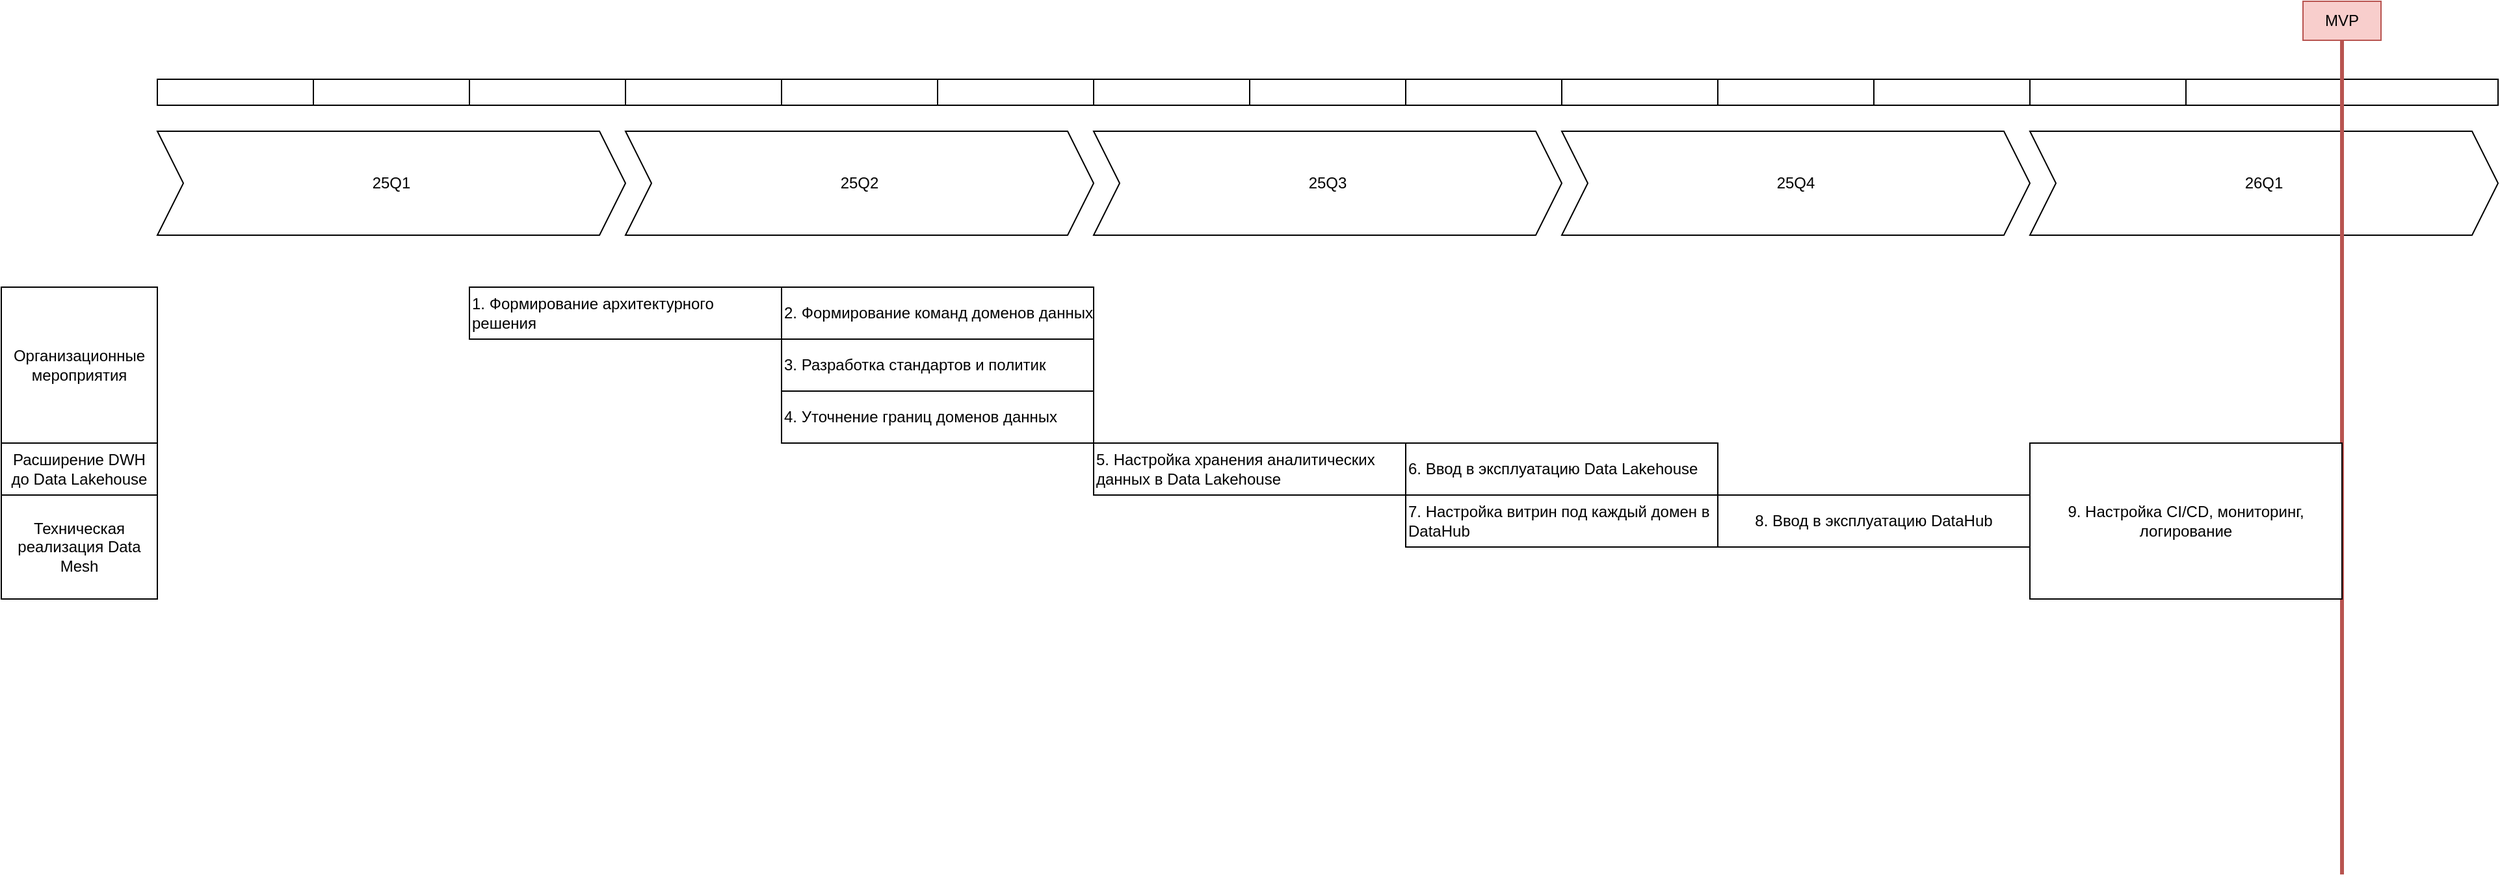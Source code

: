 <mxfile version="20.5.3" type="embed"><diagram id="23iRSUPoRavnBvh4doch" name="roadmap"><mxGraphModel dx="1795" dy="735" grid="1" gridSize="10" guides="1" tooltips="1" connect="1" arrows="1" fold="1" page="1" pageScale="1" pageWidth="827" pageHeight="1169" math="0" shadow="0"><root><mxCell id="0"/><mxCell id="1" parent="0"/><mxCell id="3" value="25Q1" style="shape=step;perimeter=stepPerimeter;whiteSpace=wrap;html=1;fixedSize=1;" parent="1" vertex="1"><mxGeometry x="200" y="160" width="360" height="80" as="geometry"/></mxCell><mxCell id="4" value="25Q2" style="shape=step;perimeter=stepPerimeter;whiteSpace=wrap;html=1;fixedSize=1;" parent="1" vertex="1"><mxGeometry x="560" y="160" width="360" height="80" as="geometry"/></mxCell><mxCell id="5" value="25Q3" style="shape=step;perimeter=stepPerimeter;whiteSpace=wrap;html=1;fixedSize=1;" parent="1" vertex="1"><mxGeometry x="920" y="160" width="360" height="80" as="geometry"/></mxCell><mxCell id="6" value="25Q4" style="shape=step;perimeter=stepPerimeter;whiteSpace=wrap;html=1;fixedSize=1;" parent="1" vertex="1"><mxGeometry x="1280" y="160" width="360" height="80" as="geometry"/></mxCell><mxCell id="7" value="Техническая реализация Data Mesh" style="rounded=0;whiteSpace=wrap;html=1;" parent="1" vertex="1"><mxGeometry x="80" y="440" width="120" height="80" as="geometry"/></mxCell><mxCell id="11" value="2. Формирование команд доменов данных" style="rounded=0;whiteSpace=wrap;html=1;align=left;" parent="1" vertex="1"><mxGeometry x="680" y="280" width="240" height="40" as="geometry"/></mxCell><mxCell id="13" value="" style="rounded=0;whiteSpace=wrap;html=1;" parent="1" vertex="1"><mxGeometry x="200" y="120" width="120" height="20" as="geometry"/></mxCell><mxCell id="14" value="" style="rounded=0;whiteSpace=wrap;html=1;" parent="1" vertex="1"><mxGeometry x="320" y="120" width="120" height="20" as="geometry"/></mxCell><mxCell id="15" value="" style="rounded=0;whiteSpace=wrap;html=1;" parent="1" vertex="1"><mxGeometry x="440" y="120" width="120" height="20" as="geometry"/></mxCell><mxCell id="16" value="" style="rounded=0;whiteSpace=wrap;html=1;" parent="1" vertex="1"><mxGeometry x="560" y="120" width="120" height="20" as="geometry"/></mxCell><mxCell id="17" value="" style="rounded=0;whiteSpace=wrap;html=1;" parent="1" vertex="1"><mxGeometry x="680" y="120" width="120" height="20" as="geometry"/></mxCell><mxCell id="18" value="" style="rounded=0;whiteSpace=wrap;html=1;" parent="1" vertex="1"><mxGeometry x="800" y="120" width="120" height="20" as="geometry"/></mxCell><mxCell id="24" value="3. Разработка стандартов и политик" style="rounded=0;whiteSpace=wrap;html=1;align=left;" parent="1" vertex="1"><mxGeometry x="680" y="320" width="240" height="40" as="geometry"/></mxCell><mxCell id="25" value="" style="rounded=0;whiteSpace=wrap;html=1;" parent="1" vertex="1"><mxGeometry x="920" y="120" width="120" height="20" as="geometry"/></mxCell><mxCell id="26" value="" style="rounded=0;whiteSpace=wrap;html=1;" parent="1" vertex="1"><mxGeometry x="1040" y="120" width="120" height="20" as="geometry"/></mxCell><mxCell id="27" value="" style="rounded=0;whiteSpace=wrap;html=1;" parent="1" vertex="1"><mxGeometry x="1160" y="120" width="120" height="20" as="geometry"/></mxCell><mxCell id="28" value="" style="rounded=0;whiteSpace=wrap;html=1;" parent="1" vertex="1"><mxGeometry x="1280" y="120" width="120" height="20" as="geometry"/></mxCell><mxCell id="29" value="" style="rounded=0;whiteSpace=wrap;html=1;" parent="1" vertex="1"><mxGeometry x="1400" y="120" width="120" height="20" as="geometry"/></mxCell><mxCell id="30" value="" style="rounded=0;whiteSpace=wrap;html=1;" parent="1" vertex="1"><mxGeometry x="1520" y="120" width="120" height="20" as="geometry"/></mxCell><mxCell id="32" value="MVP" style="text;html=1;strokeColor=#b85450;fillColor=#f8cecc;align=center;verticalAlign=middle;whiteSpace=wrap;rounded=0;fontSize=12;" parent="1" vertex="1"><mxGeometry x="1850" y="60" width="60" height="30" as="geometry"/></mxCell><mxCell id="33" value="Организационные мероприятия" style="rounded=0;whiteSpace=wrap;html=1;" parent="1" vertex="1"><mxGeometry x="80" y="280" width="120" height="120" as="geometry"/></mxCell><mxCell id="34" value="26Q1" style="shape=step;perimeter=stepPerimeter;whiteSpace=wrap;html=1;fixedSize=1;" parent="1" vertex="1"><mxGeometry x="1640" y="160" width="360" height="80" as="geometry"/></mxCell><mxCell id="35" value="" style="rounded=0;whiteSpace=wrap;html=1;" parent="1" vertex="1"><mxGeometry x="1640" y="120" width="120" height="20" as="geometry"/></mxCell><mxCell id="36" value="" style="rounded=0;whiteSpace=wrap;html=1;" parent="1" vertex="1"><mxGeometry x="1760" y="120" width="120" height="20" as="geometry"/></mxCell><mxCell id="37" value="" style="rounded=0;whiteSpace=wrap;html=1;" parent="1" vertex="1"><mxGeometry x="1880" y="120" width="120" height="20" as="geometry"/></mxCell><mxCell id="31" value="" style="endArrow=none;html=1;rounded=0;fontSize=12;strokeWidth=3;strokeColor=#b85450;fillColor=#f8cecc;" parent="1" edge="1"><mxGeometry width="50" height="50" relative="1" as="geometry"><mxPoint x="1880" y="732" as="sourcePoint"/><mxPoint x="1880" y="90" as="targetPoint"/></mxGeometry></mxCell><mxCell id="39" value="5. Настройка хранения аналитических данных в Data Lakehouse" style="rounded=0;whiteSpace=wrap;html=1;align=left;" parent="1" vertex="1"><mxGeometry x="920" y="400" width="240" height="40" as="geometry"/></mxCell><mxCell id="40" value="9. Настройка CI/CD, мониторинг, логирование" style="rounded=0;whiteSpace=wrap;html=1;" parent="1" vertex="1"><mxGeometry x="1640" y="400" width="240" height="120" as="geometry"/></mxCell><mxCell id="41" value="1. Формирование архитектурного решения" style="rounded=0;whiteSpace=wrap;html=1;align=left;" parent="1" vertex="1"><mxGeometry x="440" y="280" width="240" height="40" as="geometry"/></mxCell><mxCell id="42" value="4. Уточнение границ доменов данных" style="rounded=0;whiteSpace=wrap;html=1;align=left;" parent="1" vertex="1"><mxGeometry x="680" y="360" width="240" height="40" as="geometry"/></mxCell><mxCell id="45" value="6. Ввод в эксплуатацию Data Lakehouse" style="rounded=0;whiteSpace=wrap;html=1;align=left;" parent="1" vertex="1"><mxGeometry x="1160" y="400" width="240" height="40" as="geometry"/></mxCell><mxCell id="46" value="Расширение DWH до Data Lakehouse" style="rounded=0;whiteSpace=wrap;html=1;" parent="1" vertex="1"><mxGeometry x="80" y="400" width="120" height="40" as="geometry"/></mxCell><mxCell id="48" value="7.&amp;nbsp;&lt;span style=&quot;text-align: center;&quot;&gt;Настройка витрин под каждый домен в DataHub&lt;/span&gt;" style="rounded=0;whiteSpace=wrap;html=1;align=left;" parent="1" vertex="1"><mxGeometry x="1160" y="440" width="240" height="40" as="geometry"/></mxCell><mxCell id="49" value="8. Ввод в эксплуатацию DataHub" style="rounded=0;whiteSpace=wrap;html=1;" parent="1" vertex="1"><mxGeometry x="1400" y="440" width="240" height="40" as="geometry"/></mxCell></root></mxGraphModel></diagram></mxfile>